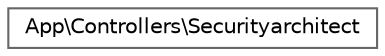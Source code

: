 digraph "Graphical Class Hierarchy"
{
 // LATEX_PDF_SIZE
  bgcolor="transparent";
  edge [fontname=Helvetica,fontsize=10,labelfontname=Helvetica,labelfontsize=10];
  node [fontname=Helvetica,fontsize=10,shape=box,height=0.2,width=0.4];
  rankdir="LR";
  Node0 [id="Node000000",label="App\\Controllers\\Securityarchitect",height=0.2,width=0.4,color="grey40", fillcolor="white", style="filled",URL="$classApp_1_1Controllers_1_1Securityarchitect.html",tooltip=" "];
}
